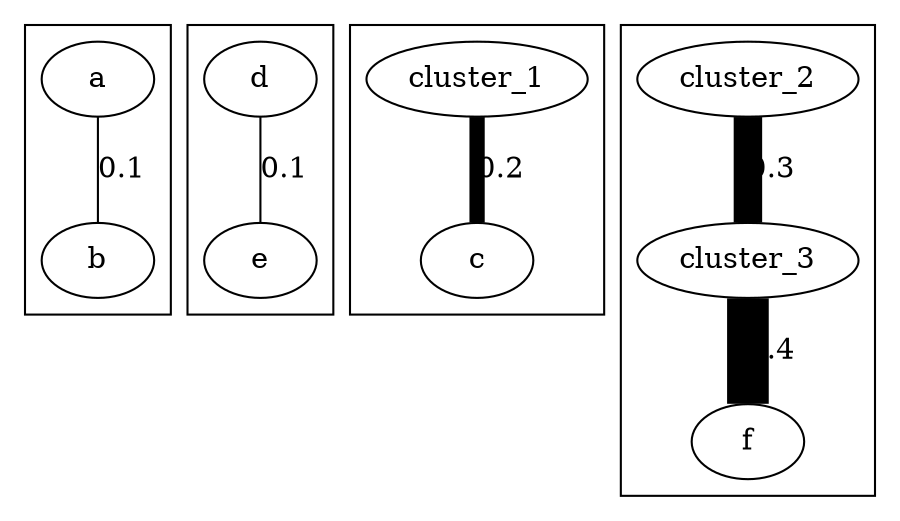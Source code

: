 digraph G {
  edge [dir=none]
  subgraph cluster_1 {
n_5 [label="a" style="setlinewidth(1)" ]
n_6 [label="b" style="setlinewidth(1)" ]
n_5 -> n_6 [label="0.1" style="setlinewidth(1)" ]
  }
  subgraph cluster_2 {
n_8 [label="d" style="setlinewidth(1)" ]
n_9 [label="e" style="setlinewidth(1)" ]
n_8 -> n_9 [label="0.1" style="setlinewidth(1)" ]
  }
  subgraph cluster_3 {
cluster_1 []
n_7 [label="c" style="setlinewidth(1)" ]
cluster_1 -> n_7 [label="0.2" style="setlinewidth(7.333333333)" ]
  }
  subgraph cluster_4 {
cluster_2 []
cluster_3 []
n_10 [label="f" style="setlinewidth(1)" ]
cluster_2 -> cluster_3 [label="0.3" style="setlinewidth(13.66666667)" ]
cluster_3 -> n_10 [label="0.4" style="setlinewidth(20)" ]
  }
}
